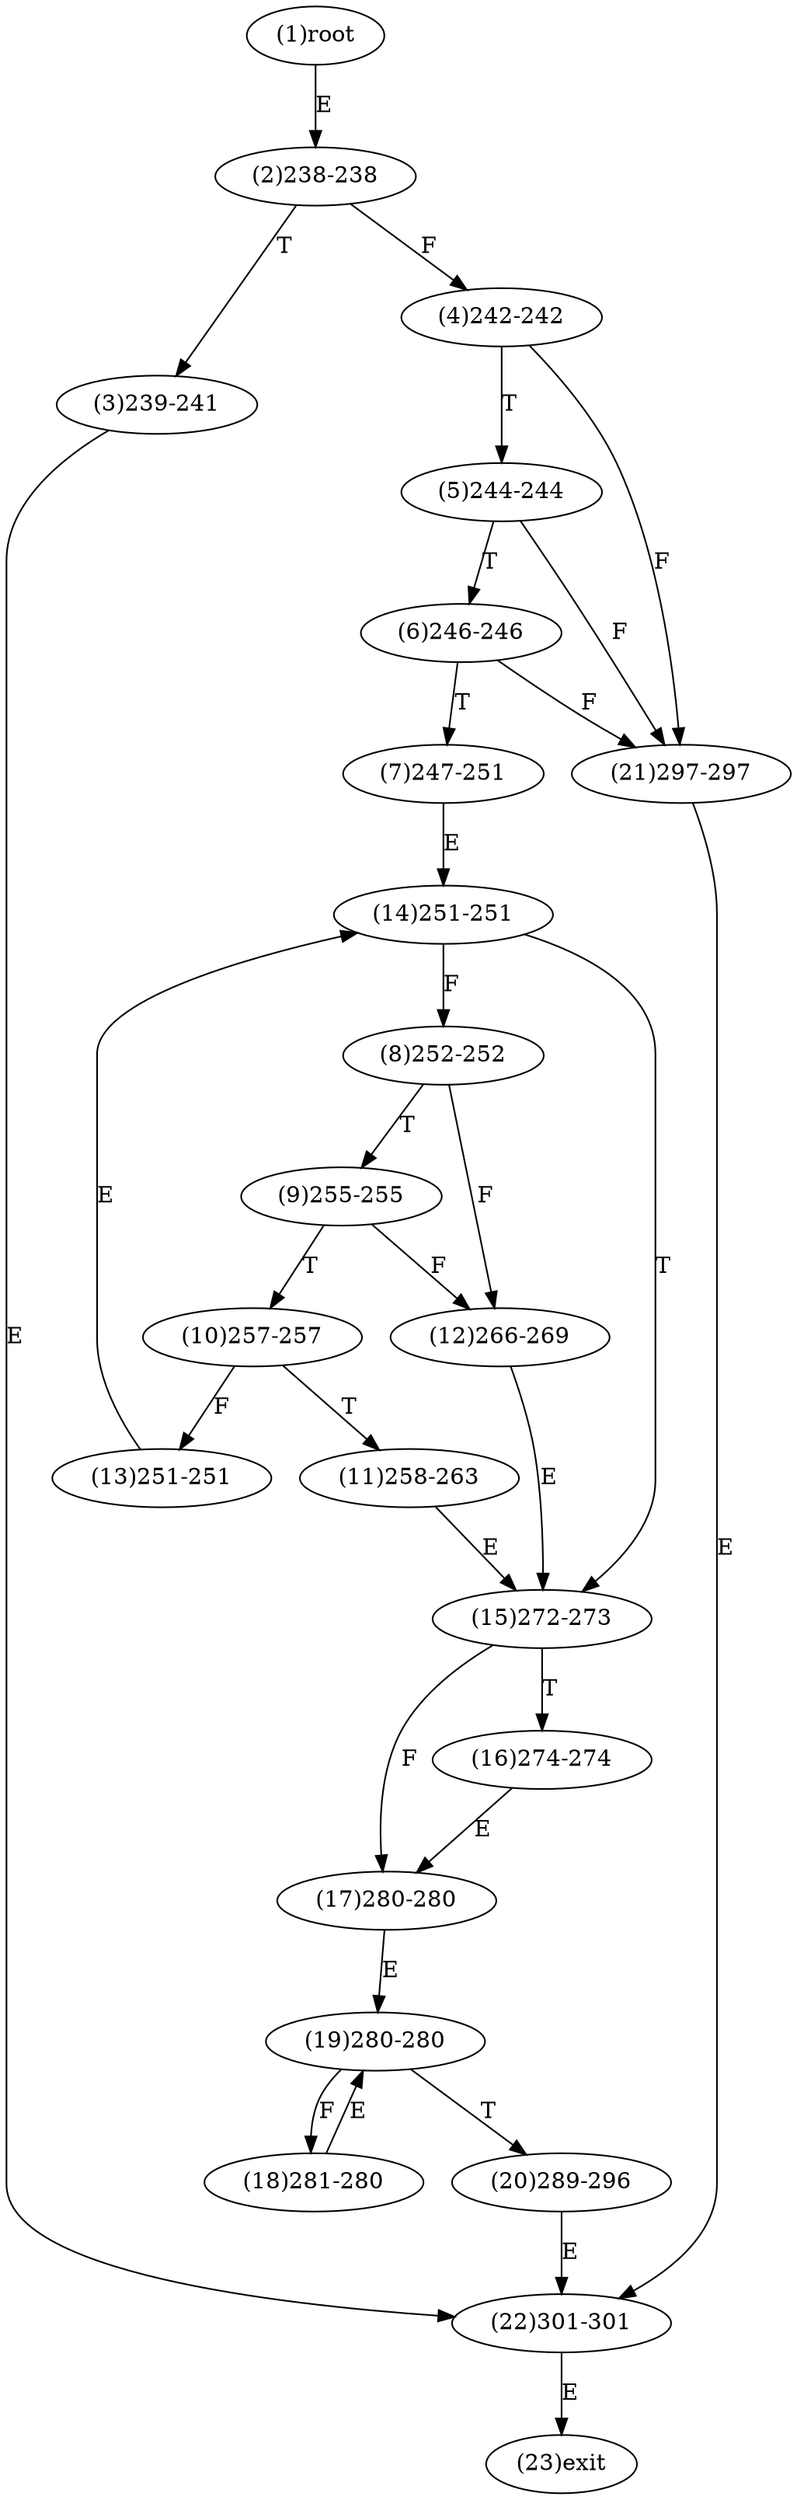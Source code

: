 digraph "" { 
1[ label="(1)root"];
2[ label="(2)238-238"];
3[ label="(3)239-241"];
4[ label="(4)242-242"];
5[ label="(5)244-244"];
6[ label="(6)246-246"];
7[ label="(7)247-251"];
8[ label="(8)252-252"];
9[ label="(9)255-255"];
10[ label="(10)257-257"];
11[ label="(11)258-263"];
12[ label="(12)266-269"];
13[ label="(13)251-251"];
14[ label="(14)251-251"];
15[ label="(15)272-273"];
17[ label="(17)280-280"];
16[ label="(16)274-274"];
19[ label="(19)280-280"];
18[ label="(18)281-280"];
21[ label="(21)297-297"];
20[ label="(20)289-296"];
23[ label="(23)exit"];
22[ label="(22)301-301"];
1->2[ label="E"];
2->4[ label="F"];
2->3[ label="T"];
3->22[ label="E"];
4->21[ label="F"];
4->5[ label="T"];
5->21[ label="F"];
5->6[ label="T"];
6->21[ label="F"];
6->7[ label="T"];
7->14[ label="E"];
8->12[ label="F"];
8->9[ label="T"];
9->12[ label="F"];
9->10[ label="T"];
10->13[ label="F"];
10->11[ label="T"];
11->15[ label="E"];
12->15[ label="E"];
13->14[ label="E"];
14->8[ label="F"];
14->15[ label="T"];
15->17[ label="F"];
15->16[ label="T"];
16->17[ label="E"];
17->19[ label="E"];
18->19[ label="E"];
19->18[ label="F"];
19->20[ label="T"];
20->22[ label="E"];
21->22[ label="E"];
22->23[ label="E"];
}